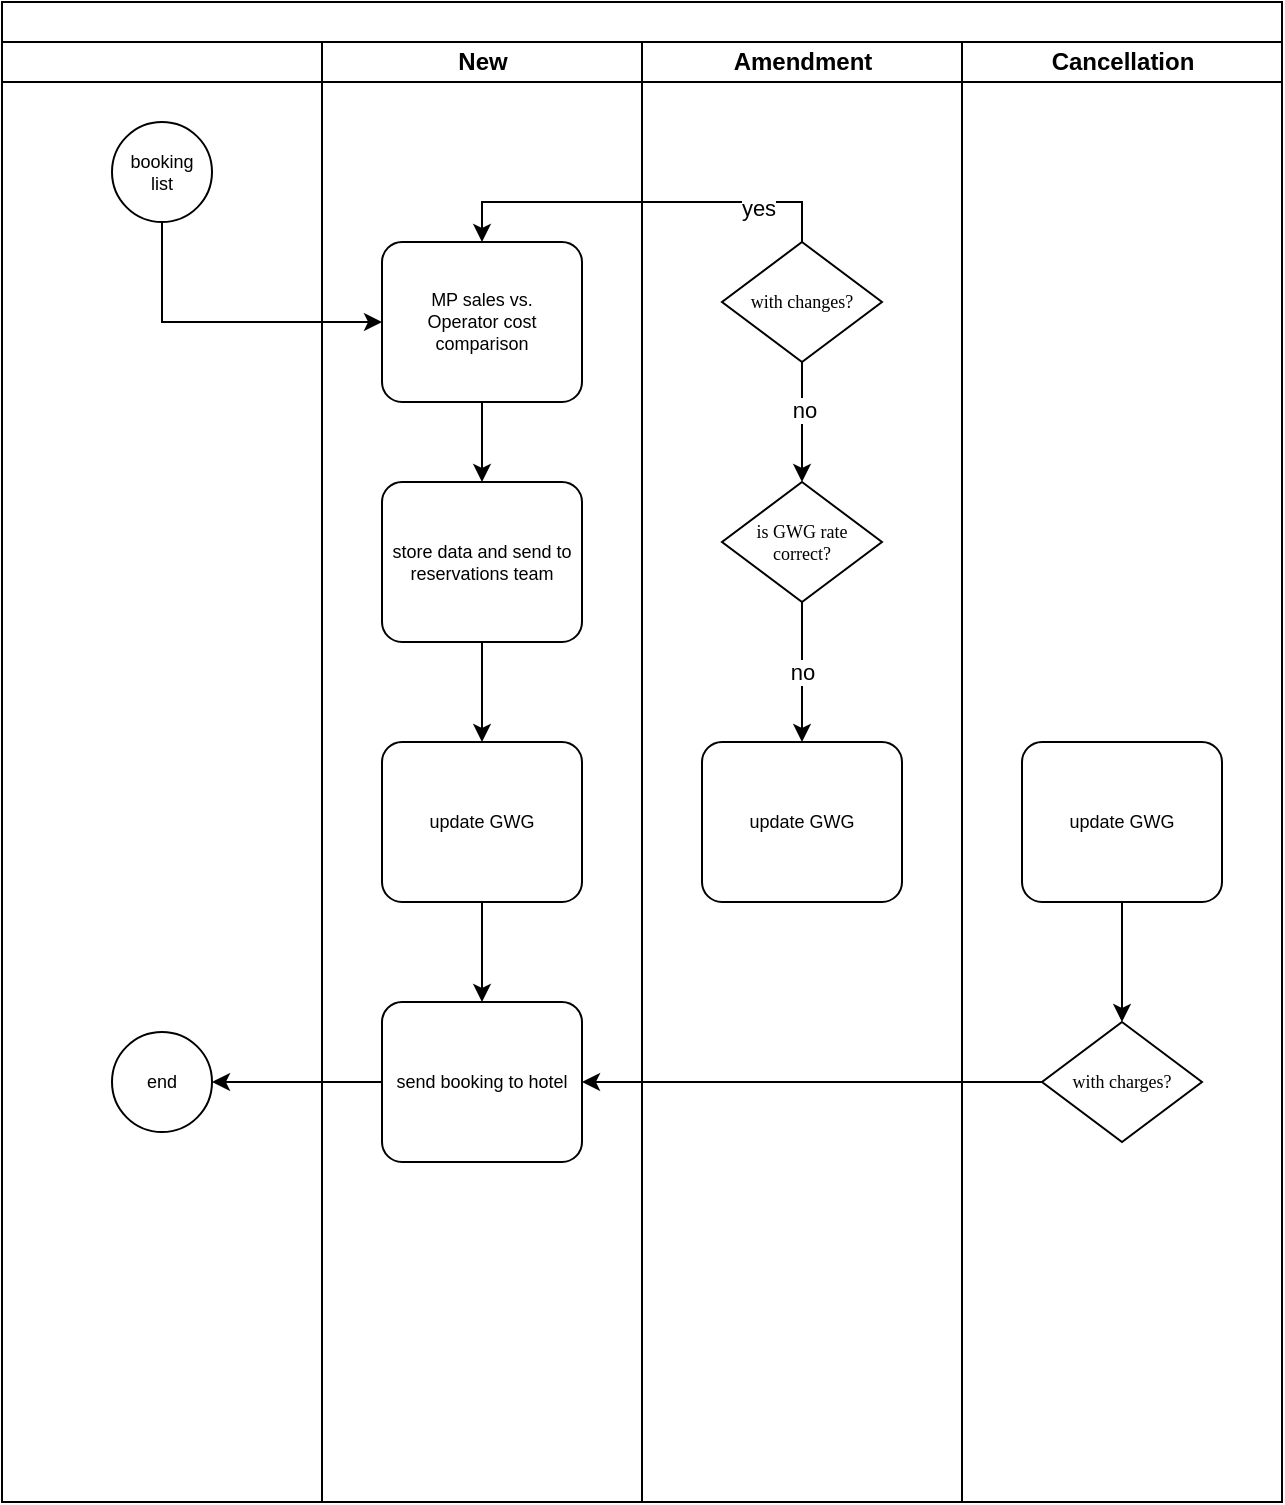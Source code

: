 <mxfile version="21.0.6" type="github">
  <diagram id="7jvsFd92QhRdRWFnuscK" name="Page-1">
    <mxGraphModel dx="3088" dy="851" grid="1" gridSize="10" guides="1" tooltips="1" connect="1" arrows="1" fold="1" page="1" pageScale="1" pageWidth="1654" pageHeight="1169" math="0" shadow="0">
      <root>
        <mxCell id="0" />
        <mxCell id="1" parent="0" />
        <mxCell id="7wHExJTFQZmkzodD0naa-2" value="" style="swimlane;html=1;childLayout=stackLayout;startSize=20;rounded=0;shadow=0;labelBackgroundColor=none;strokeWidth=1;fontFamily=Verdana;fontSize=8;align=center;" vertex="1" parent="1">
          <mxGeometry x="-1467" y="50" width="640" height="750" as="geometry" />
        </mxCell>
        <mxCell id="7wHExJTFQZmkzodD0naa-4" value="" style="swimlane;html=1;startSize=20;" vertex="1" parent="7wHExJTFQZmkzodD0naa-2">
          <mxGeometry y="20" width="160" height="730" as="geometry" />
        </mxCell>
        <mxCell id="7wHExJTFQZmkzodD0naa-6" value="booking&lt;br&gt;list" style="ellipse;whiteSpace=wrap;html=1;aspect=fixed;labelBackgroundColor=none;fontSize=9;" vertex="1" parent="7wHExJTFQZmkzodD0naa-4">
          <mxGeometry x="55" y="40" width="50" height="50" as="geometry" />
        </mxCell>
        <mxCell id="7wHExJTFQZmkzodD0naa-70" value="end" style="ellipse;whiteSpace=wrap;html=1;aspect=fixed;labelBackgroundColor=none;fontSize=9;" vertex="1" parent="7wHExJTFQZmkzodD0naa-4">
          <mxGeometry x="55" y="495" width="50" height="50" as="geometry" />
        </mxCell>
        <mxCell id="7wHExJTFQZmkzodD0naa-23" value="&lt;b&gt;New&lt;/b&gt;" style="swimlane;html=1;startSize=20;fontStyle=0" vertex="1" parent="7wHExJTFQZmkzodD0naa-2">
          <mxGeometry x="160" y="20" width="160" height="730" as="geometry" />
        </mxCell>
        <mxCell id="7wHExJTFQZmkzodD0naa-43" value="MP sales vs.&lt;br&gt;Operator cost&lt;br&gt;comparison" style="points=[[0.25,0,0],[0.5,0,0],[0.75,0,0],[1,0.25,0],[1,0.5,0],[1,0.75,0],[0.75,1,0],[0.5,1,0],[0.25,1,0],[0,0.75,0],[0,0.5,0],[0,0.25,0]];shape=mxgraph.bpmn.task;whiteSpace=wrap;rectStyle=rounded;size=10;html=1;taskMarker=abstract;labelBackgroundColor=none;fontSize=9;" vertex="1" parent="7wHExJTFQZmkzodD0naa-23">
          <mxGeometry x="30" y="100" width="100" height="80" as="geometry" />
        </mxCell>
        <mxCell id="7wHExJTFQZmkzodD0naa-69" value="" style="edgeStyle=orthogonalEdgeStyle;rounded=0;orthogonalLoop=1;jettySize=auto;html=1;endArrow=classic;endFill=1;" edge="1" parent="7wHExJTFQZmkzodD0naa-23" source="7wHExJTFQZmkzodD0naa-43" target="7wHExJTFQZmkzodD0naa-68">
          <mxGeometry relative="1" as="geometry">
            <mxPoint x="-1227" y="330" as="targetPoint" />
            <mxPoint x="-1227" y="250" as="sourcePoint" />
          </mxGeometry>
        </mxCell>
        <mxCell id="7wHExJTFQZmkzodD0naa-78" style="edgeStyle=orthogonalEdgeStyle;rounded=0;orthogonalLoop=1;jettySize=auto;html=1;entryX=0.5;entryY=0;entryDx=0;entryDy=0;entryPerimeter=0;" edge="1" parent="7wHExJTFQZmkzodD0naa-23" source="7wHExJTFQZmkzodD0naa-68" target="7wHExJTFQZmkzodD0naa-75">
          <mxGeometry relative="1" as="geometry" />
        </mxCell>
        <mxCell id="7wHExJTFQZmkzodD0naa-68" value="store data and send to reservations team" style="points=[[0.25,0,0],[0.5,0,0],[0.75,0,0],[1,0.25,0],[1,0.5,0],[1,0.75,0],[0.75,1,0],[0.5,1,0],[0.25,1,0],[0,0.75,0],[0,0.5,0],[0,0.25,0]];shape=mxgraph.bpmn.task;whiteSpace=wrap;rectStyle=rounded;size=10;html=1;taskMarker=abstract;labelBackgroundColor=none;fontSize=9;" vertex="1" parent="7wHExJTFQZmkzodD0naa-23">
          <mxGeometry x="30" y="220" width="100" height="80" as="geometry" />
        </mxCell>
        <mxCell id="7wHExJTFQZmkzodD0naa-80" style="edgeStyle=orthogonalEdgeStyle;rounded=0;orthogonalLoop=1;jettySize=auto;html=1;entryX=0.5;entryY=0;entryDx=0;entryDy=0;entryPerimeter=0;" edge="1" parent="7wHExJTFQZmkzodD0naa-23" source="7wHExJTFQZmkzodD0naa-75" target="7wHExJTFQZmkzodD0naa-79">
          <mxGeometry relative="1" as="geometry" />
        </mxCell>
        <mxCell id="7wHExJTFQZmkzodD0naa-75" value="update GWG" style="points=[[0.25,0,0],[0.5,0,0],[0.75,0,0],[1,0.25,0],[1,0.5,0],[1,0.75,0],[0.75,1,0],[0.5,1,0],[0.25,1,0],[0,0.75,0],[0,0.5,0],[0,0.25,0]];shape=mxgraph.bpmn.task;whiteSpace=wrap;rectStyle=rounded;size=10;html=1;taskMarker=abstract;labelBackgroundColor=none;fontSize=9;" vertex="1" parent="7wHExJTFQZmkzodD0naa-23">
          <mxGeometry x="30" y="350" width="100" height="80" as="geometry" />
        </mxCell>
        <mxCell id="7wHExJTFQZmkzodD0naa-79" value="send booking to hotel" style="points=[[0.25,0,0],[0.5,0,0],[0.75,0,0],[1,0.25,0],[1,0.5,0],[1,0.75,0],[0.75,1,0],[0.5,1,0],[0.25,1,0],[0,0.75,0],[0,0.5,0],[0,0.25,0]];shape=mxgraph.bpmn.task;whiteSpace=wrap;rectStyle=rounded;size=10;html=1;taskMarker=abstract;labelBackgroundColor=none;fontSize=9;" vertex="1" parent="7wHExJTFQZmkzodD0naa-23">
          <mxGeometry x="30" y="480" width="100" height="80" as="geometry" />
        </mxCell>
        <mxCell id="7wHExJTFQZmkzodD0naa-32" value="Amendment" style="swimlane;html=1;startSize=20;" vertex="1" parent="7wHExJTFQZmkzodD0naa-2">
          <mxGeometry x="320" y="20" width="160" height="730" as="geometry" />
        </mxCell>
        <mxCell id="7wHExJTFQZmkzodD0naa-53" style="edgeStyle=orthogonalEdgeStyle;rounded=0;orthogonalLoop=1;jettySize=auto;html=1;" edge="1" parent="7wHExJTFQZmkzodD0naa-32" source="7wHExJTFQZmkzodD0naa-49">
          <mxGeometry relative="1" as="geometry">
            <mxPoint x="80" y="220" as="targetPoint" />
          </mxGeometry>
        </mxCell>
        <mxCell id="7wHExJTFQZmkzodD0naa-56" value="no" style="edgeLabel;html=1;align=center;verticalAlign=middle;resizable=0;points=[];" vertex="1" connectable="0" parent="7wHExJTFQZmkzodD0naa-53">
          <mxGeometry x="-0.2" y="1" relative="1" as="geometry">
            <mxPoint as="offset" />
          </mxGeometry>
        </mxCell>
        <mxCell id="7wHExJTFQZmkzodD0naa-49" value="with changes?" style="rhombus;whiteSpace=wrap;html=1;rounded=0;shadow=0;labelBackgroundColor=none;strokeWidth=1;fontFamily=Verdana;fontSize=9;align=center;" vertex="1" parent="7wHExJTFQZmkzodD0naa-32">
          <mxGeometry x="40" y="100" width="80" height="60" as="geometry" />
        </mxCell>
        <mxCell id="7wHExJTFQZmkzodD0naa-59" value="no" style="edgeStyle=orthogonalEdgeStyle;rounded=0;orthogonalLoop=1;jettySize=auto;html=1;entryX=0.5;entryY=0;entryDx=0;entryDy=0;entryPerimeter=0;" edge="1" parent="7wHExJTFQZmkzodD0naa-32" source="7wHExJTFQZmkzodD0naa-57" target="7wHExJTFQZmkzodD0naa-58">
          <mxGeometry relative="1" as="geometry" />
        </mxCell>
        <mxCell id="7wHExJTFQZmkzodD0naa-57" value="is GWG rate&lt;br&gt;correct?" style="rhombus;whiteSpace=wrap;html=1;rounded=0;shadow=0;labelBackgroundColor=none;strokeWidth=1;fontFamily=Verdana;fontSize=9;align=center;" vertex="1" parent="7wHExJTFQZmkzodD0naa-32">
          <mxGeometry x="40" y="220" width="80" height="60" as="geometry" />
        </mxCell>
        <mxCell id="7wHExJTFQZmkzodD0naa-58" value="update GWG" style="points=[[0.25,0,0],[0.5,0,0],[0.75,0,0],[1,0.25,0],[1,0.5,0],[1,0.75,0],[0.75,1,0],[0.5,1,0],[0.25,1,0],[0,0.75,0],[0,0.5,0],[0,0.25,0]];shape=mxgraph.bpmn.task;whiteSpace=wrap;rectStyle=rounded;size=10;html=1;taskMarker=abstract;labelBackgroundColor=none;fontSize=9;" vertex="1" parent="7wHExJTFQZmkzodD0naa-32">
          <mxGeometry x="30" y="350" width="100" height="80" as="geometry" />
        </mxCell>
        <mxCell id="7wHExJTFQZmkzodD0naa-38" value="Cancellation" style="swimlane;html=1;startSize=20;" vertex="1" parent="7wHExJTFQZmkzodD0naa-2">
          <mxGeometry x="480" y="20" width="160" height="730" as="geometry" />
        </mxCell>
        <mxCell id="7wHExJTFQZmkzodD0naa-85" style="edgeStyle=orthogonalEdgeStyle;rounded=0;orthogonalLoop=1;jettySize=auto;html=1;entryX=0.5;entryY=0;entryDx=0;entryDy=0;" edge="1" parent="7wHExJTFQZmkzodD0naa-38" source="7wHExJTFQZmkzodD0naa-76" target="7wHExJTFQZmkzodD0naa-84">
          <mxGeometry relative="1" as="geometry" />
        </mxCell>
        <mxCell id="7wHExJTFQZmkzodD0naa-76" value="update GWG" style="points=[[0.25,0,0],[0.5,0,0],[0.75,0,0],[1,0.25,0],[1,0.5,0],[1,0.75,0],[0.75,1,0],[0.5,1,0],[0.25,1,0],[0,0.75,0],[0,0.5,0],[0,0.25,0]];shape=mxgraph.bpmn.task;whiteSpace=wrap;rectStyle=rounded;size=10;html=1;taskMarker=abstract;labelBackgroundColor=none;fontSize=9;" vertex="1" parent="7wHExJTFQZmkzodD0naa-38">
          <mxGeometry x="30" y="350" width="100" height="80" as="geometry" />
        </mxCell>
        <mxCell id="7wHExJTFQZmkzodD0naa-84" value="with charges?" style="rhombus;whiteSpace=wrap;html=1;rounded=0;shadow=0;labelBackgroundColor=none;strokeWidth=1;fontFamily=Verdana;fontSize=9;align=center;" vertex="1" parent="7wHExJTFQZmkzodD0naa-38">
          <mxGeometry x="40" y="490" width="80" height="60" as="geometry" />
        </mxCell>
        <mxCell id="7wHExJTFQZmkzodD0naa-48" style="edgeStyle=orthogonalEdgeStyle;rounded=0;orthogonalLoop=1;jettySize=auto;html=1;entryX=0;entryY=0.5;entryDx=0;entryDy=0;entryPerimeter=0;exitX=0.5;exitY=1;exitDx=0;exitDy=0;" edge="1" parent="7wHExJTFQZmkzodD0naa-2" source="7wHExJTFQZmkzodD0naa-6" target="7wHExJTFQZmkzodD0naa-43">
          <mxGeometry relative="1" as="geometry" />
        </mxCell>
        <mxCell id="7wHExJTFQZmkzodD0naa-51" style="edgeStyle=orthogonalEdgeStyle;rounded=0;orthogonalLoop=1;jettySize=auto;html=1;entryX=0.5;entryY=0;entryDx=0;entryDy=0;entryPerimeter=0;exitX=0.5;exitY=0;exitDx=0;exitDy=0;" edge="1" parent="7wHExJTFQZmkzodD0naa-2" source="7wHExJTFQZmkzodD0naa-49" target="7wHExJTFQZmkzodD0naa-43">
          <mxGeometry relative="1" as="geometry" />
        </mxCell>
        <mxCell id="7wHExJTFQZmkzodD0naa-52" value="yes" style="edgeLabel;html=1;align=center;verticalAlign=middle;resizable=0;points=[];" vertex="1" connectable="0" parent="7wHExJTFQZmkzodD0naa-51">
          <mxGeometry x="-0.58" y="3" relative="1" as="geometry">
            <mxPoint as="offset" />
          </mxGeometry>
        </mxCell>
        <mxCell id="7wHExJTFQZmkzodD0naa-86" style="edgeStyle=orthogonalEdgeStyle;rounded=0;orthogonalLoop=1;jettySize=auto;html=1;entryX=1;entryY=0.5;entryDx=0;entryDy=0;entryPerimeter=0;" edge="1" parent="7wHExJTFQZmkzodD0naa-2" source="7wHExJTFQZmkzodD0naa-84" target="7wHExJTFQZmkzodD0naa-79">
          <mxGeometry relative="1" as="geometry" />
        </mxCell>
        <mxCell id="7wHExJTFQZmkzodD0naa-87" style="edgeStyle=orthogonalEdgeStyle;rounded=0;orthogonalLoop=1;jettySize=auto;html=1;" edge="1" parent="7wHExJTFQZmkzodD0naa-2" source="7wHExJTFQZmkzodD0naa-79" target="7wHExJTFQZmkzodD0naa-70">
          <mxGeometry relative="1" as="geometry" />
        </mxCell>
      </root>
    </mxGraphModel>
  </diagram>
</mxfile>
